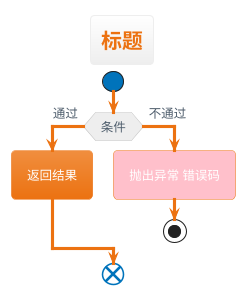```plantuml
    @startuml
    !theme bluegray
        start
            partition Controller/search {
                :请求参数{
                    "xx":"xx" //备注
                };
                :请求头{
                    "language":"" //语言 （可选）
                };
                :验证参数;
                if(缺少必填参数) then (true)
                note right: 备注
                        #pink:抛出异常;
                        stop
                    endif
                partition Service/search {
                    note left: 备注，**加粗文字**
                    :搜索并处理逻辑;

                    partition Repository/checkTableExists {
                        :根据 <u>参数</u> 搜索;
                    }

                    if(查无数据) then (true)
                        #pink:抛出异常 错误码;
                        stop
                    endif

                    :1;
                    :2;
                    :3;

                }
            }
        end
    @enduml
```

```plantuml
@startuml
!theme aws-orange
    title:标题
    start
        if(条件)then(通过)
            :返回结果;
        else(不通过)
            #pink:抛出异常 错误码;
            stop
        endif
    end
@enduml
```
